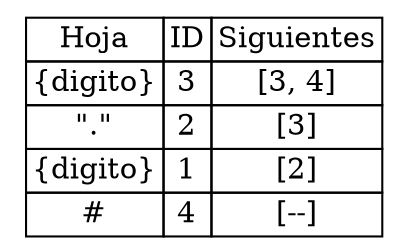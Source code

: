 digraph grafica{
rankdir=TB;
node [shape=plaintext];
some_node [label=<<table border="0" cellborder="1" cellspacing="0"><tr><td>Hoja</td><td>ID</td><td>Siguientes</td></tr><tr><td>{digito}</td><td>3</td><td>[3, 4]</td></tr><tr><td>"."</td><td>2</td><td>[3]</td></tr><tr><td>{digito}</td><td>1</td><td>[2]</td></tr><tr><td>#</td><td>4</td><td>[--]</td></tr></table>>];}
